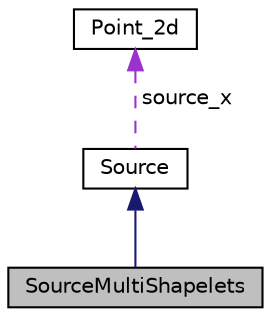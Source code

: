 digraph "SourceMultiShapelets"
{
 // LATEX_PDF_SIZE
  edge [fontname="Helvetica",fontsize="10",labelfontname="Helvetica",labelfontsize="10"];
  node [fontname="Helvetica",fontsize="10",shape=record];
  Node2 [label="SourceMultiShapelets",height=0.2,width=0.4,color="black", fillcolor="grey75", style="filled", fontcolor="black",tooltip="Class for reading in and handling an array of SourceShapelets, made on the model of SourceMultiAnaGal..."];
  Node3 -> Node2 [dir="back",color="midnightblue",fontsize="10",style="solid",fontname="Helvetica"];
  Node3 [label="Source",height=0.2,width=0.4,color="black", fillcolor="white", style="filled",URL="$class_source.html",tooltip="Base class for all sources."];
  Node4 -> Node3 [dir="back",color="darkorchid3",fontsize="10",style="dashed",label=" source_x" ,fontname="Helvetica"];
  Node4 [label="Point_2d",height=0.2,width=0.4,color="black", fillcolor="white", style="filled",URL="$struct_point__2d.html",tooltip="Class for representing points or vectors in 2 dimensions. Not that the dereferencing operator is over..."];
}
